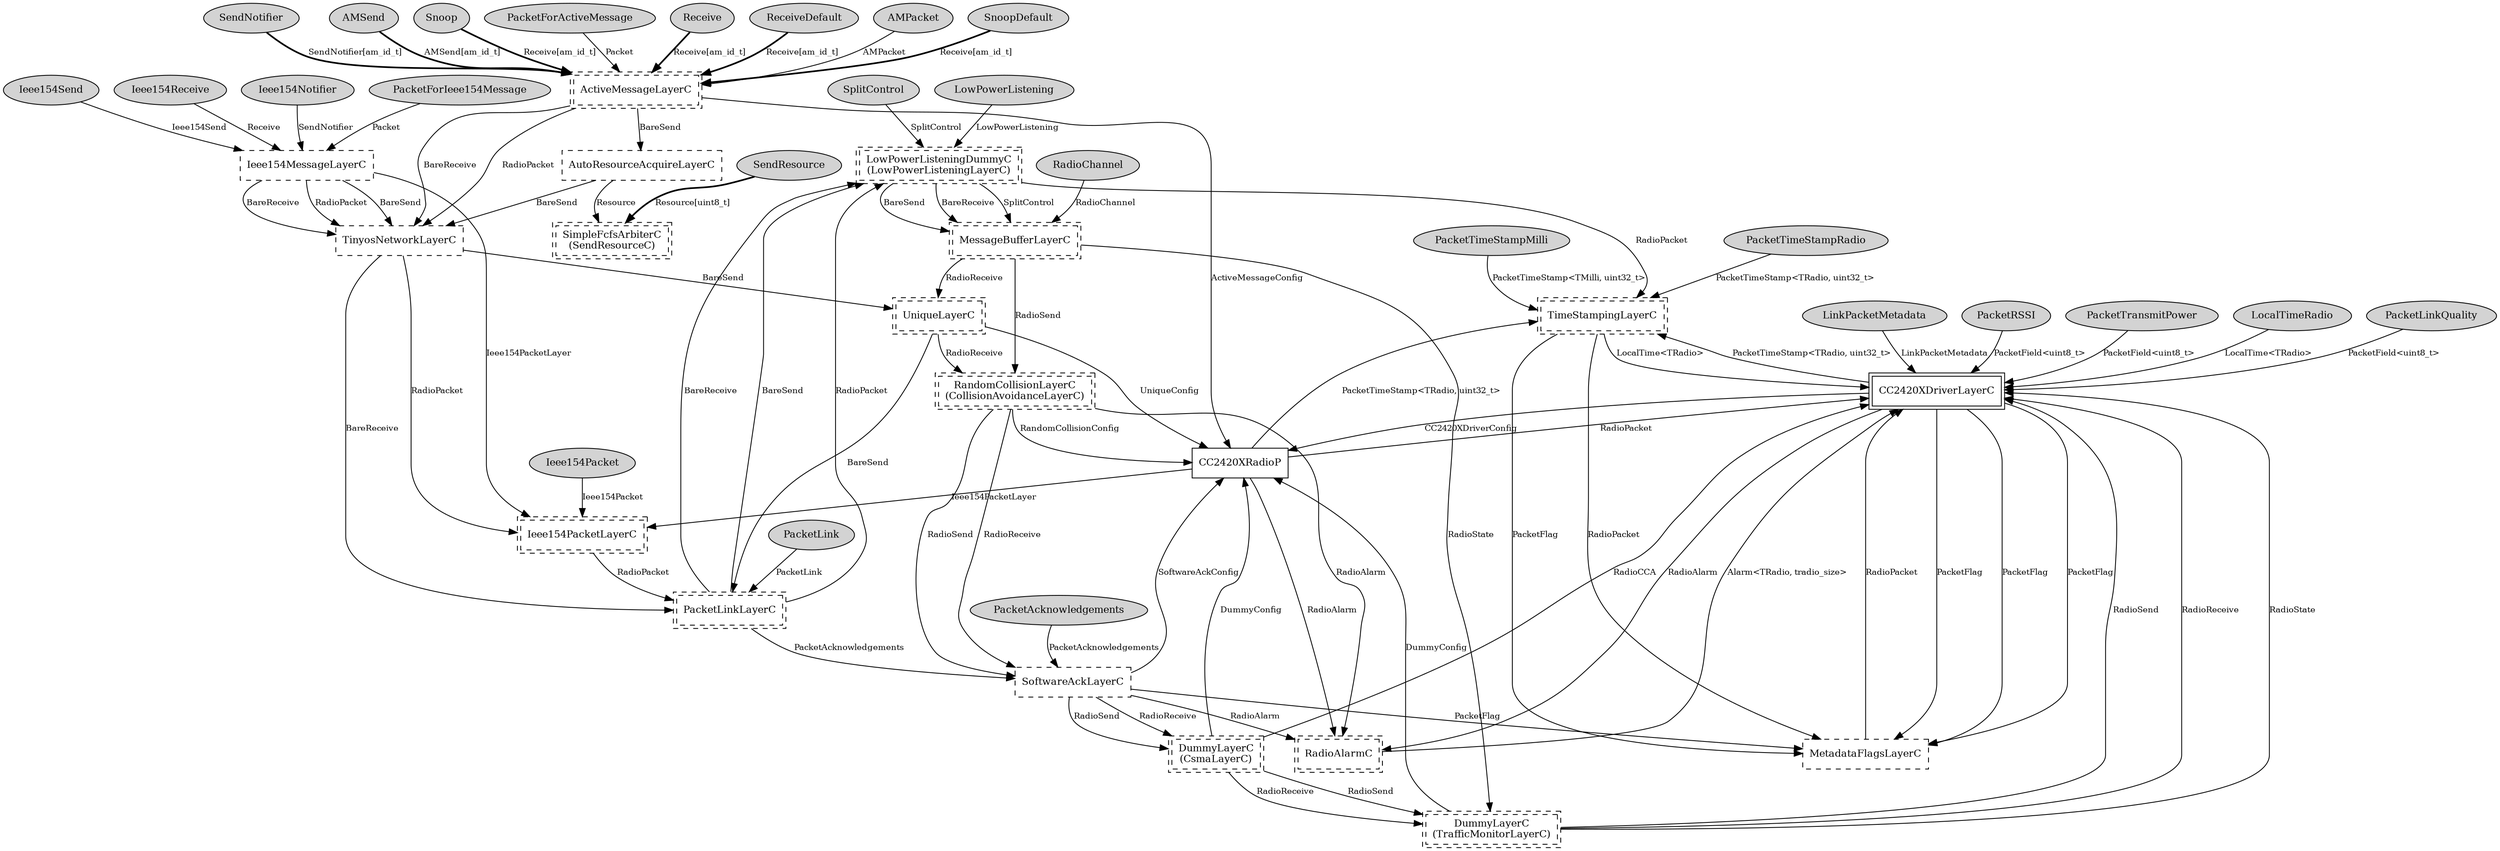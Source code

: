 digraph "tos.chips.cc2420x.CC2420XRadioC" {
  n0x409d1de0 [shape=ellipse, style=filled, label="SplitControl", fontsize=12];
  "CC2420XRadioC.LowPowerListeningLayerC" [fontsize=12, shape=box,peripheries=2, style=dashed, label="LowPowerListeningDummyC\n(LowPowerListeningLayerC)", URL="../chtml/tos.lib.rfxlink.layers.LowPowerListeningDummyC.html"];
  n0x409f4f08 [shape=ellipse, style=filled, label="PacketRSSI", fontsize=12];
  "CC2420XDriverLayerC" [fontsize=12, shape=box,peripheries=2, URL="../chtml/tos.chips.cc2420x.CC2420XDriverLayerC.html"];
  n0x409c80c8 [shape=ellipse, style=filled, label="Ieee154Notifier", fontsize=12];
  "CC2420XRadioC.Ieee154MessageLayerC" [fontsize=12, shape=box, style=dashed, label="Ieee154MessageLayerC", URL="../chtml/tos.lib.rfxlink.layers.Ieee154MessageLayerC.html"];
  n0x409dc820 [shape=ellipse, style=filled, label="SendResource", fontsize=12];
  "CC2420XRadioC.SendResourceC" [fontsize=12, shape=box,peripheries=2, style=dashed, label="SimpleFcfsArbiterC\n(SendResourceC)", URL="../chtml/tos.system.SimpleFcfsArbiterC.html"];
  n0x409cde10 [shape=ellipse, style=filled, label="SendNotifier", fontsize=12];
  "CC2420XRadioC.ActiveMessageLayerC" [fontsize=12, shape=box,peripheries=2, style=dashed, label="ActiveMessageLayerC", URL="../chtml/tos.lib.rfxlink.layers.ActiveMessageLayerC.html"];
  n0x409ce710 [shape=ellipse, style=filled, label="AMSend", fontsize=12];
  "CC2420XRadioC.ActiveMessageLayerC" [fontsize=12, shape=box,peripheries=2, style=dashed, label="ActiveMessageLayerC", URL="../chtml/tos.lib.rfxlink.layers.ActiveMessageLayerC.html"];
  n0x409cd798 [shape=ellipse, style=filled, label="Snoop", fontsize=12];
  "CC2420XRadioC.ActiveMessageLayerC" [fontsize=12, shape=box,peripheries=2, style=dashed, label="ActiveMessageLayerC", URL="../chtml/tos.lib.rfxlink.layers.ActiveMessageLayerC.html"];
  n0x409d69c0 [shape=ellipse, style=filled, label="Ieee154Packet", fontsize=12];
  "CC2420XRadioC.Ieee154PacketLayerC" [fontsize=12, shape=box,peripheries=2, style=dashed, label="Ieee154PacketLayerC", URL="../chtml/tos.lib.rfxlink.layers.Ieee154PacketLayerC.html"];
  n0x409de538 [shape=ellipse, style=filled, label="PacketForIeee154Message", fontsize=12];
  "CC2420XRadioC.Ieee154MessageLayerC" [fontsize=12, shape=box, style=dashed, label="Ieee154MessageLayerC", URL="../chtml/tos.lib.rfxlink.layers.Ieee154MessageLayerC.html"];
  n0x409d4ae8 [shape=ellipse, style=filled, label="PacketTransmitPower", fontsize=12];
  "CC2420XDriverLayerC" [fontsize=12, shape=box,peripheries=2, URL="../chtml/tos.chips.cc2420x.CC2420XDriverLayerC.html"];
  n0x409da2e0 [shape=ellipse, style=filled, label="LowPowerListening", fontsize=12];
  "CC2420XRadioC.LowPowerListeningLayerC" [fontsize=12, shape=box,peripheries=2, style=dashed, label="LowPowerListeningDummyC\n(LowPowerListeningLayerC)", URL="../chtml/tos.lib.rfxlink.layers.LowPowerListeningDummyC.html"];
  n0x409cad28 [shape=ellipse, style=filled, label="PacketForActiveMessage", fontsize=12];
  "CC2420XRadioC.ActiveMessageLayerC" [fontsize=12, shape=box,peripheries=2, style=dashed, label="ActiveMessageLayerC", URL="../chtml/tos.lib.rfxlink.layers.ActiveMessageLayerC.html"];
  n0x409cd100 [shape=ellipse, style=filled, label="Receive", fontsize=12];
  "CC2420XRadioC.ActiveMessageLayerC" [fontsize=12, shape=box,peripheries=2, style=dashed, label="ActiveMessageLayerC", URL="../chtml/tos.lib.rfxlink.layers.ActiveMessageLayerC.html"];
  n0x409f0260 [shape=ellipse, style=filled, label="PacketTimeStampRadio", fontsize=12];
  "CC2420XRadioC.TimeStampingLayerC" [fontsize=12, shape=box,peripheries=2, style=dashed, label="TimeStampingLayerC", URL="../chtml/tos.lib.rfxlink.layers.TimeStampingLayerC.html"];
  n0x409f1678 [shape=ellipse, style=filled, label="LocalTimeRadio", fontsize=12];
  "CC2420XDriverLayerC" [fontsize=12, shape=box,peripheries=2, URL="../chtml/tos.chips.cc2420x.CC2420XDriverLayerC.html"];
  n0x409d5730 [shape=ellipse, style=filled, label="PacketLinkQuality", fontsize=12];
  "CC2420XDriverLayerC" [fontsize=12, shape=box,peripheries=2, URL="../chtml/tos.chips.cc2420x.CC2420XDriverLayerC.html"];
  n0x409decb0 [shape=ellipse, style=filled, label="PacketAcknowledgements", fontsize=12];
  "CC2420XRadioC.SoftwareAckLayerC" [fontsize=12, shape=box, style=dashed, label="SoftwareAckLayerC", URL="../chtml/tos.lib.rfxlink.layers.SoftwareAckLayerC.html"];
  n0x409df458 [shape=ellipse, style=filled, label="Ieee154Send", fontsize=12];
  "CC2420XRadioC.Ieee154MessageLayerC" [fontsize=12, shape=box, style=dashed, label="Ieee154MessageLayerC", URL="../chtml/tos.lib.rfxlink.layers.Ieee154MessageLayerC.html"];
  n0x409cb538 [shape=ellipse, style=filled, label="ReceiveDefault", fontsize=12];
  "CC2420XRadioC.ActiveMessageLayerC" [fontsize=12, shape=box,peripheries=2, style=dashed, label="ActiveMessageLayerC", URL="../chtml/tos.lib.rfxlink.layers.ActiveMessageLayerC.html"];
  n0x409da900 [shape=ellipse, style=filled, label="PacketLink", fontsize=12];
  "CC2420XRadioC.PacketLinkLayerC" [fontsize=12, shape=box,peripheries=2, style=dashed, label="PacketLinkLayerC", URL="../chtml/tos.lib.rfxlink.layers.PacketLinkLayerC.html"];
  n0x409d5040 [shape=ellipse, style=filled, label="RadioChannel", fontsize=12];
  "CC2420XRadioC.MessageBufferLayerC" [fontsize=12, shape=box,peripheries=2, style=dashed, label="MessageBufferLayerC", URL="../chtml/tos.lib.rfxlink.layers.MessageBufferLayerC.html"];
  n0x409ca010 [shape=ellipse, style=filled, label="AMPacket", fontsize=12];
  "CC2420XRadioC.ActiveMessageLayerC" [fontsize=12, shape=box,peripheries=2, style=dashed, label="ActiveMessageLayerC", URL="../chtml/tos.lib.rfxlink.layers.ActiveMessageLayerC.html"];
  n0x409efd18 [shape=ellipse, style=filled, label="PacketTimeStampMilli", fontsize=12];
  "CC2420XRadioC.TimeStampingLayerC" [fontsize=12, shape=box,peripheries=2, style=dashed, label="TimeStampingLayerC", URL="../chtml/tos.lib.rfxlink.layers.TimeStampingLayerC.html"];
  n0x409dfbe8 [shape=ellipse, style=filled, label="Ieee154Receive", fontsize=12];
  "CC2420XRadioC.Ieee154MessageLayerC" [fontsize=12, shape=box, style=dashed, label="Ieee154MessageLayerC", URL="../chtml/tos.lib.rfxlink.layers.Ieee154MessageLayerC.html"];
  n0x409f1180 [shape=ellipse, style=filled, label="LinkPacketMetadata", fontsize=12];
  "CC2420XDriverLayerC" [fontsize=12, shape=box,peripheries=2, URL="../chtml/tos.chips.cc2420x.CC2420XDriverLayerC.html"];
  n0x409cbc18 [shape=ellipse, style=filled, label="SnoopDefault", fontsize=12];
  "CC2420XRadioC.ActiveMessageLayerC" [fontsize=12, shape=box,peripheries=2, style=dashed, label="ActiveMessageLayerC", URL="../chtml/tos.lib.rfxlink.layers.ActiveMessageLayerC.html"];
  "CC2420XRadioP" [fontsize=12, shape=box, URL="../chtml/tos.chips.cc2420x.CC2420XRadioP.html"];
  "CC2420XRadioC.Ieee154PacketLayerC" [fontsize=12, shape=box,peripheries=2, style=dashed, label="Ieee154PacketLayerC", URL="../chtml/tos.lib.rfxlink.layers.Ieee154PacketLayerC.html"];
  "CC2420XRadioP" [fontsize=12, shape=box, URL="../chtml/tos.chips.cc2420x.CC2420XRadioP.html"];
  "CC2420XRadioC.RadioAlarmC" [fontsize=12, shape=box,peripheries=2, style=dashed, label="RadioAlarmC", URL="../chtml/tos.lib.rfxlink.util.RadioAlarmC.html"];
  "CC2420XRadioP" [fontsize=12, shape=box, URL="../chtml/tos.chips.cc2420x.CC2420XRadioP.html"];
  "CC2420XRadioP" [fontsize=12, shape=box, URL="../chtml/tos.chips.cc2420x.CC2420XRadioP.html"];
  "CC2420XDriverLayerC" [fontsize=12, shape=box,peripheries=2, URL="../chtml/tos.chips.cc2420x.CC2420XDriverLayerC.html"];
  "CC2420XRadioC.RadioAlarmC" [fontsize=12, shape=box,peripheries=2, style=dashed, label="RadioAlarmC", URL="../chtml/tos.lib.rfxlink.util.RadioAlarmC.html"];
  "CC2420XDriverLayerC" [fontsize=12, shape=box,peripheries=2, URL="../chtml/tos.chips.cc2420x.CC2420XDriverLayerC.html"];
  "CC2420XRadioC.ActiveMessageLayerC" [fontsize=12, shape=box,peripheries=2, style=dashed, label="ActiveMessageLayerC", URL="../chtml/tos.lib.rfxlink.layers.ActiveMessageLayerC.html"];
  "CC2420XRadioP" [fontsize=12, shape=box, URL="../chtml/tos.chips.cc2420x.CC2420XRadioP.html"];
  "CC2420XRadioC.ActiveMessageLayerC" [fontsize=12, shape=box,peripheries=2, style=dashed, label="ActiveMessageLayerC", URL="../chtml/tos.lib.rfxlink.layers.ActiveMessageLayerC.html"];
  "CC2420XRadioC.AutoResourceAcquireLayerC" [fontsize=12, shape=box, style=dashed, label="AutoResourceAcquireLayerC", URL="../chtml/tos.lib.rfxlink.layers.AutoResourceAcquireLayerC.html"];
  "CC2420XRadioC.ActiveMessageLayerC" [fontsize=12, shape=box,peripheries=2, style=dashed, label="ActiveMessageLayerC", URL="../chtml/tos.lib.rfxlink.layers.ActiveMessageLayerC.html"];
  "CC2420XRadioC.TinyosNetworkLayerC" [fontsize=12, shape=box, style=dashed, label="TinyosNetworkLayerC", URL="../chtml/tos.lib.rfxlink.layers.TinyosNetworkLayerC.html"];
  "CC2420XRadioC.ActiveMessageLayerC" [fontsize=12, shape=box,peripheries=2, style=dashed, label="ActiveMessageLayerC", URL="../chtml/tos.lib.rfxlink.layers.ActiveMessageLayerC.html"];
  "CC2420XRadioC.TinyosNetworkLayerC" [fontsize=12, shape=box, style=dashed, label="TinyosNetworkLayerC", URL="../chtml/tos.lib.rfxlink.layers.TinyosNetworkLayerC.html"];
  "CC2420XRadioC.AutoResourceAcquireLayerC" [fontsize=12, shape=box, style=dashed, label="AutoResourceAcquireLayerC", URL="../chtml/tos.lib.rfxlink.layers.AutoResourceAcquireLayerC.html"];
  "CC2420XRadioC.AutoResourceAcquireLayerC" [fontsize=12, shape=box, style=dashed, label="AutoResourceAcquireLayerC", URL="../chtml/tos.lib.rfxlink.layers.AutoResourceAcquireLayerC.html"];
  "CC2420XRadioC.TinyosNetworkLayerC" [fontsize=12, shape=box, style=dashed, label="TinyosNetworkLayerC", URL="../chtml/tos.lib.rfxlink.layers.TinyosNetworkLayerC.html"];
  "CC2420XRadioC.Ieee154MessageLayerC" [fontsize=12, shape=box, style=dashed, label="Ieee154MessageLayerC", URL="../chtml/tos.lib.rfxlink.layers.Ieee154MessageLayerC.html"];
  "CC2420XRadioC.Ieee154MessageLayerC" [fontsize=12, shape=box, style=dashed, label="Ieee154MessageLayerC", URL="../chtml/tos.lib.rfxlink.layers.Ieee154MessageLayerC.html"];
  "CC2420XRadioC.TinyosNetworkLayerC" [fontsize=12, shape=box, style=dashed, label="TinyosNetworkLayerC", URL="../chtml/tos.lib.rfxlink.layers.TinyosNetworkLayerC.html"];
  "CC2420XRadioC.Ieee154MessageLayerC" [fontsize=12, shape=box, style=dashed, label="Ieee154MessageLayerC", URL="../chtml/tos.lib.rfxlink.layers.Ieee154MessageLayerC.html"];
  "CC2420XRadioC.TinyosNetworkLayerC" [fontsize=12, shape=box, style=dashed, label="TinyosNetworkLayerC", URL="../chtml/tos.lib.rfxlink.layers.TinyosNetworkLayerC.html"];
  "CC2420XRadioC.Ieee154MessageLayerC" [fontsize=12, shape=box, style=dashed, label="Ieee154MessageLayerC", URL="../chtml/tos.lib.rfxlink.layers.Ieee154MessageLayerC.html"];
  "CC2420XRadioC.TinyosNetworkLayerC" [fontsize=12, shape=box, style=dashed, label="TinyosNetworkLayerC", URL="../chtml/tos.lib.rfxlink.layers.TinyosNetworkLayerC.html"];
  "CC2420XRadioC.TinyosNetworkLayerC" [fontsize=12, shape=box, style=dashed, label="TinyosNetworkLayerC", URL="../chtml/tos.lib.rfxlink.layers.TinyosNetworkLayerC.html"];
  "CC2420XRadioC.UniqueLayerC" [fontsize=12, shape=box,peripheries=2, style=dashed, label="UniqueLayerC", URL="../chtml/tos.lib.rfxlink.layers.UniqueLayerC.html"];
  "CC2420XRadioC.TinyosNetworkLayerC" [fontsize=12, shape=box, style=dashed, label="TinyosNetworkLayerC", URL="../chtml/tos.lib.rfxlink.layers.TinyosNetworkLayerC.html"];
  "CC2420XRadioC.PacketLinkLayerC" [fontsize=12, shape=box,peripheries=2, style=dashed, label="PacketLinkLayerC", URL="../chtml/tos.lib.rfxlink.layers.PacketLinkLayerC.html"];
  "CC2420XRadioC.TinyosNetworkLayerC" [fontsize=12, shape=box, style=dashed, label="TinyosNetworkLayerC", URL="../chtml/tos.lib.rfxlink.layers.TinyosNetworkLayerC.html"];
  "CC2420XRadioC.Ieee154PacketLayerC" [fontsize=12, shape=box,peripheries=2, style=dashed, label="Ieee154PacketLayerC", URL="../chtml/tos.lib.rfxlink.layers.Ieee154PacketLayerC.html"];
  "CC2420XRadioC.Ieee154PacketLayerC" [fontsize=12, shape=box,peripheries=2, style=dashed, label="Ieee154PacketLayerC", URL="../chtml/tos.lib.rfxlink.layers.Ieee154PacketLayerC.html"];
  "CC2420XRadioC.PacketLinkLayerC" [fontsize=12, shape=box,peripheries=2, style=dashed, label="PacketLinkLayerC", URL="../chtml/tos.lib.rfxlink.layers.PacketLinkLayerC.html"];
  "CC2420XRadioC.UniqueLayerC" [fontsize=12, shape=box,peripheries=2, style=dashed, label="UniqueLayerC", URL="../chtml/tos.lib.rfxlink.layers.UniqueLayerC.html"];
  "CC2420XRadioP" [fontsize=12, shape=box, URL="../chtml/tos.chips.cc2420x.CC2420XRadioP.html"];
  "CC2420XRadioC.UniqueLayerC" [fontsize=12, shape=box,peripheries=2, style=dashed, label="UniqueLayerC", URL="../chtml/tos.lib.rfxlink.layers.UniqueLayerC.html"];
  "CC2420XRadioC.PacketLinkLayerC" [fontsize=12, shape=box,peripheries=2, style=dashed, label="PacketLinkLayerC", URL="../chtml/tos.lib.rfxlink.layers.PacketLinkLayerC.html"];
  "CC2420XRadioC.PacketLinkLayerC" [fontsize=12, shape=box,peripheries=2, style=dashed, label="PacketLinkLayerC", URL="../chtml/tos.lib.rfxlink.layers.PacketLinkLayerC.html"];
  "CC2420XRadioC.PacketLinkLayerC" [fontsize=12, shape=box,peripheries=2, style=dashed, label="PacketLinkLayerC", URL="../chtml/tos.lib.rfxlink.layers.PacketLinkLayerC.html"];
  "CC2420XRadioC.LowPowerListeningLayerC" [fontsize=12, shape=box,peripheries=2, style=dashed, label="LowPowerListeningDummyC\n(LowPowerListeningLayerC)", URL="../chtml/tos.lib.rfxlink.layers.LowPowerListeningDummyC.html"];
  "CC2420XRadioC.PacketLinkLayerC" [fontsize=12, shape=box,peripheries=2, style=dashed, label="PacketLinkLayerC", URL="../chtml/tos.lib.rfxlink.layers.PacketLinkLayerC.html"];
  "CC2420XRadioC.LowPowerListeningLayerC" [fontsize=12, shape=box,peripheries=2, style=dashed, label="LowPowerListeningDummyC\n(LowPowerListeningLayerC)", URL="../chtml/tos.lib.rfxlink.layers.LowPowerListeningDummyC.html"];
  "CC2420XRadioC.PacketLinkLayerC" [fontsize=12, shape=box,peripheries=2, style=dashed, label="PacketLinkLayerC", URL="../chtml/tos.lib.rfxlink.layers.PacketLinkLayerC.html"];
  "CC2420XRadioC.LowPowerListeningLayerC" [fontsize=12, shape=box,peripheries=2, style=dashed, label="LowPowerListeningDummyC\n(LowPowerListeningLayerC)", URL="../chtml/tos.lib.rfxlink.layers.LowPowerListeningDummyC.html"];
  "CC2420XRadioC.LowPowerListeningLayerC" [fontsize=12, shape=box,peripheries=2, style=dashed, label="LowPowerListeningDummyC\n(LowPowerListeningLayerC)", URL="../chtml/tos.lib.rfxlink.layers.LowPowerListeningDummyC.html"];
  "CC2420XRadioC.MessageBufferLayerC" [fontsize=12, shape=box,peripheries=2, style=dashed, label="MessageBufferLayerC", URL="../chtml/tos.lib.rfxlink.layers.MessageBufferLayerC.html"];
  "CC2420XRadioC.LowPowerListeningLayerC" [fontsize=12, shape=box,peripheries=2, style=dashed, label="LowPowerListeningDummyC\n(LowPowerListeningLayerC)", URL="../chtml/tos.lib.rfxlink.layers.LowPowerListeningDummyC.html"];
  "CC2420XRadioC.MessageBufferLayerC" [fontsize=12, shape=box,peripheries=2, style=dashed, label="MessageBufferLayerC", URL="../chtml/tos.lib.rfxlink.layers.MessageBufferLayerC.html"];
  "CC2420XRadioC.LowPowerListeningLayerC" [fontsize=12, shape=box,peripheries=2, style=dashed, label="LowPowerListeningDummyC\n(LowPowerListeningLayerC)", URL="../chtml/tos.lib.rfxlink.layers.LowPowerListeningDummyC.html"];
  "CC2420XRadioC.MessageBufferLayerC" [fontsize=12, shape=box,peripheries=2, style=dashed, label="MessageBufferLayerC", URL="../chtml/tos.lib.rfxlink.layers.MessageBufferLayerC.html"];
  "CC2420XRadioC.LowPowerListeningLayerC" [fontsize=12, shape=box,peripheries=2, style=dashed, label="LowPowerListeningDummyC\n(LowPowerListeningLayerC)", URL="../chtml/tos.lib.rfxlink.layers.LowPowerListeningDummyC.html"];
  "CC2420XRadioC.TimeStampingLayerC" [fontsize=12, shape=box,peripheries=2, style=dashed, label="TimeStampingLayerC", URL="../chtml/tos.lib.rfxlink.layers.TimeStampingLayerC.html"];
  "CC2420XRadioC.MessageBufferLayerC" [fontsize=12, shape=box,peripheries=2, style=dashed, label="MessageBufferLayerC", URL="../chtml/tos.lib.rfxlink.layers.MessageBufferLayerC.html"];
  "CC2420XRadioC.CollisionAvoidanceLayerC" [fontsize=12, shape=box,peripheries=2, style=dashed, label="RandomCollisionLayerC\n(CollisionAvoidanceLayerC)", URL="../chtml/tos.lib.rfxlink.layers.RandomCollisionLayerC.html"];
  "CC2420XRadioC.MessageBufferLayerC" [fontsize=12, shape=box,peripheries=2, style=dashed, label="MessageBufferLayerC", URL="../chtml/tos.lib.rfxlink.layers.MessageBufferLayerC.html"];
  "CC2420XRadioC.UniqueLayerC" [fontsize=12, shape=box,peripheries=2, style=dashed, label="UniqueLayerC", URL="../chtml/tos.lib.rfxlink.layers.UniqueLayerC.html"];
  "CC2420XRadioC.MessageBufferLayerC" [fontsize=12, shape=box,peripheries=2, style=dashed, label="MessageBufferLayerC", URL="../chtml/tos.lib.rfxlink.layers.MessageBufferLayerC.html"];
  "CC2420XRadioC.TrafficMonitorLayerC" [fontsize=12, shape=box,peripheries=2, style=dashed, label="DummyLayerC\n(TrafficMonitorLayerC)", URL="../chtml/tos.lib.rfxlink.layers.DummyLayerC.html"];
  "CC2420XRadioC.UniqueLayerC" [fontsize=12, shape=box,peripheries=2, style=dashed, label="UniqueLayerC", URL="../chtml/tos.lib.rfxlink.layers.UniqueLayerC.html"];
  "CC2420XRadioC.CollisionAvoidanceLayerC" [fontsize=12, shape=box,peripheries=2, style=dashed, label="RandomCollisionLayerC\n(CollisionAvoidanceLayerC)", URL="../chtml/tos.lib.rfxlink.layers.RandomCollisionLayerC.html"];
  "CC2420XRadioC.CollisionAvoidanceLayerC" [fontsize=12, shape=box,peripheries=2, style=dashed, label="RandomCollisionLayerC\n(CollisionAvoidanceLayerC)", URL="../chtml/tos.lib.rfxlink.layers.RandomCollisionLayerC.html"];
  "CC2420XRadioP" [fontsize=12, shape=box, URL="../chtml/tos.chips.cc2420x.CC2420XRadioP.html"];
  "CC2420XRadioC.CollisionAvoidanceLayerC" [fontsize=12, shape=box,peripheries=2, style=dashed, label="RandomCollisionLayerC\n(CollisionAvoidanceLayerC)", URL="../chtml/tos.lib.rfxlink.layers.RandomCollisionLayerC.html"];
  "CC2420XRadioC.SoftwareAckLayerC" [fontsize=12, shape=box, style=dashed, label="SoftwareAckLayerC", URL="../chtml/tos.lib.rfxlink.layers.SoftwareAckLayerC.html"];
  "CC2420XRadioC.CollisionAvoidanceLayerC" [fontsize=12, shape=box,peripheries=2, style=dashed, label="RandomCollisionLayerC\n(CollisionAvoidanceLayerC)", URL="../chtml/tos.lib.rfxlink.layers.RandomCollisionLayerC.html"];
  "CC2420XRadioC.SoftwareAckLayerC" [fontsize=12, shape=box, style=dashed, label="SoftwareAckLayerC", URL="../chtml/tos.lib.rfxlink.layers.SoftwareAckLayerC.html"];
  "CC2420XRadioC.CollisionAvoidanceLayerC" [fontsize=12, shape=box,peripheries=2, style=dashed, label="RandomCollisionLayerC\n(CollisionAvoidanceLayerC)", URL="../chtml/tos.lib.rfxlink.layers.RandomCollisionLayerC.html"];
  "CC2420XRadioC.SoftwareAckLayerC" [fontsize=12, shape=box, style=dashed, label="SoftwareAckLayerC", URL="../chtml/tos.lib.rfxlink.layers.SoftwareAckLayerC.html"];
  "CC2420XRadioC.MetadataFlagsLayerC" [fontsize=12, shape=box, style=dashed, label="MetadataFlagsLayerC", URL="../chtml/tos.lib.rfxlink.layers.MetadataFlagsLayerC.html"];
  "CC2420XRadioC.SoftwareAckLayerC" [fontsize=12, shape=box, style=dashed, label="SoftwareAckLayerC", URL="../chtml/tos.lib.rfxlink.layers.SoftwareAckLayerC.html"];
  "CC2420XRadioC.SoftwareAckLayerC" [fontsize=12, shape=box, style=dashed, label="SoftwareAckLayerC", URL="../chtml/tos.lib.rfxlink.layers.SoftwareAckLayerC.html"];
  "CC2420XRadioP" [fontsize=12, shape=box, URL="../chtml/tos.chips.cc2420x.CC2420XRadioP.html"];
  "CC2420XRadioC.SoftwareAckLayerC" [fontsize=12, shape=box, style=dashed, label="SoftwareAckLayerC", URL="../chtml/tos.lib.rfxlink.layers.SoftwareAckLayerC.html"];
  "CC2420XRadioC.CsmaLayerC" [fontsize=12, shape=box,peripheries=2, style=dashed, label="DummyLayerC\n(CsmaLayerC)", URL="../chtml/tos.lib.rfxlink.layers.DummyLayerC.html"];
  "CC2420XRadioC.SoftwareAckLayerC" [fontsize=12, shape=box, style=dashed, label="SoftwareAckLayerC", URL="../chtml/tos.lib.rfxlink.layers.SoftwareAckLayerC.html"];
  "CC2420XRadioC.CsmaLayerC" [fontsize=12, shape=box,peripheries=2, style=dashed, label="DummyLayerC\n(CsmaLayerC)", URL="../chtml/tos.lib.rfxlink.layers.DummyLayerC.html"];
  "CC2420XRadioC.CsmaLayerC" [fontsize=12, shape=box,peripheries=2, style=dashed, label="DummyLayerC\n(CsmaLayerC)", URL="../chtml/tos.lib.rfxlink.layers.DummyLayerC.html"];
  "CC2420XRadioP" [fontsize=12, shape=box, URL="../chtml/tos.chips.cc2420x.CC2420XRadioP.html"];
  "CC2420XRadioC.CsmaLayerC" [fontsize=12, shape=box,peripheries=2, style=dashed, label="DummyLayerC\n(CsmaLayerC)", URL="../chtml/tos.lib.rfxlink.layers.DummyLayerC.html"];
  "CC2420XRadioC.TrafficMonitorLayerC" [fontsize=12, shape=box,peripheries=2, style=dashed, label="DummyLayerC\n(TrafficMonitorLayerC)", URL="../chtml/tos.lib.rfxlink.layers.DummyLayerC.html"];
  "CC2420XRadioC.CsmaLayerC" [fontsize=12, shape=box,peripheries=2, style=dashed, label="DummyLayerC\n(CsmaLayerC)", URL="../chtml/tos.lib.rfxlink.layers.DummyLayerC.html"];
  "CC2420XRadioC.TrafficMonitorLayerC" [fontsize=12, shape=box,peripheries=2, style=dashed, label="DummyLayerC\n(TrafficMonitorLayerC)", URL="../chtml/tos.lib.rfxlink.layers.DummyLayerC.html"];
  "CC2420XRadioC.CsmaLayerC" [fontsize=12, shape=box,peripheries=2, style=dashed, label="DummyLayerC\n(CsmaLayerC)", URL="../chtml/tos.lib.rfxlink.layers.DummyLayerC.html"];
  "CC2420XDriverLayerC" [fontsize=12, shape=box,peripheries=2, URL="../chtml/tos.chips.cc2420x.CC2420XDriverLayerC.html"];
  "CC2420XRadioC.TimeStampingLayerC" [fontsize=12, shape=box,peripheries=2, style=dashed, label="TimeStampingLayerC", URL="../chtml/tos.lib.rfxlink.layers.TimeStampingLayerC.html"];
  "CC2420XRadioC.TimeStampingLayerC" [fontsize=12, shape=box,peripheries=2, style=dashed, label="TimeStampingLayerC", URL="../chtml/tos.lib.rfxlink.layers.TimeStampingLayerC.html"];
  "CC2420XRadioC.MetadataFlagsLayerC" [fontsize=12, shape=box, style=dashed, label="MetadataFlagsLayerC", URL="../chtml/tos.lib.rfxlink.layers.MetadataFlagsLayerC.html"];
  "CC2420XRadioC.TimeStampingLayerC" [fontsize=12, shape=box,peripheries=2, style=dashed, label="TimeStampingLayerC", URL="../chtml/tos.lib.rfxlink.layers.TimeStampingLayerC.html"];
  "CC2420XRadioC.MetadataFlagsLayerC" [fontsize=12, shape=box, style=dashed, label="MetadataFlagsLayerC", URL="../chtml/tos.lib.rfxlink.layers.MetadataFlagsLayerC.html"];
  "CC2420XRadioC.TrafficMonitorLayerC" [fontsize=12, shape=box,peripheries=2, style=dashed, label="DummyLayerC\n(TrafficMonitorLayerC)", URL="../chtml/tos.lib.rfxlink.layers.DummyLayerC.html"];
  "CC2420XRadioC.TrafficMonitorLayerC" [fontsize=12, shape=box,peripheries=2, style=dashed, label="DummyLayerC\n(TrafficMonitorLayerC)", URL="../chtml/tos.lib.rfxlink.layers.DummyLayerC.html"];
  "CC2420XDriverLayerC" [fontsize=12, shape=box,peripheries=2, URL="../chtml/tos.chips.cc2420x.CC2420XDriverLayerC.html"];
  "CC2420XRadioC.TrafficMonitorLayerC" [fontsize=12, shape=box,peripheries=2, style=dashed, label="DummyLayerC\n(TrafficMonitorLayerC)", URL="../chtml/tos.lib.rfxlink.layers.DummyLayerC.html"];
  "CC2420XDriverLayerC" [fontsize=12, shape=box,peripheries=2, URL="../chtml/tos.chips.cc2420x.CC2420XDriverLayerC.html"];
  "CC2420XRadioC.TrafficMonitorLayerC" [fontsize=12, shape=box,peripheries=2, style=dashed, label="DummyLayerC\n(TrafficMonitorLayerC)", URL="../chtml/tos.lib.rfxlink.layers.DummyLayerC.html"];
  "CC2420XDriverLayerC" [fontsize=12, shape=box,peripheries=2, URL="../chtml/tos.chips.cc2420x.CC2420XDriverLayerC.html"];
  "CC2420XDriverLayerC" [fontsize=12, shape=box,peripheries=2, URL="../chtml/tos.chips.cc2420x.CC2420XDriverLayerC.html"];
  "CC2420XRadioP" [fontsize=12, shape=box, URL="../chtml/tos.chips.cc2420x.CC2420XRadioP.html"];
  "CC2420XDriverLayerC" [fontsize=12, shape=box,peripheries=2, URL="../chtml/tos.chips.cc2420x.CC2420XDriverLayerC.html"];
  "CC2420XDriverLayerC" [fontsize=12, shape=box,peripheries=2, URL="../chtml/tos.chips.cc2420x.CC2420XDriverLayerC.html"];
  "CC2420XDriverLayerC" [fontsize=12, shape=box,peripheries=2, URL="../chtml/tos.chips.cc2420x.CC2420XDriverLayerC.html"];
  "CC2420XDriverLayerC" [fontsize=12, shape=box,peripheries=2, URL="../chtml/tos.chips.cc2420x.CC2420XDriverLayerC.html"];
  "CC2420XDriverLayerC" [fontsize=12, shape=box,peripheries=2, URL="../chtml/tos.chips.cc2420x.CC2420XDriverLayerC.html"];
  "n0x409d1de0" -> "CC2420XRadioC.LowPowerListeningLayerC" [label="SplitControl", URL="../ihtml/tos.interfaces.SplitControl.html", fontsize=10];
  "n0x409f4f08" -> "CC2420XDriverLayerC" [label="PacketField<uint8_t>", URL="../ihtml/tos.lib.rfxlink.util.PacketField.html", fontsize=10];
  "n0x409c80c8" -> "CC2420XRadioC.Ieee154MessageLayerC" [label="SendNotifier", URL="../ihtml/tos.interfaces.SendNotifier.html", fontsize=10];
  "n0x409dc820" -> "CC2420XRadioC.SendResourceC" [label="Resource[uint8_t]", style=bold, URL="../ihtml/tos.interfaces.Resource.html", fontsize=10];
  "n0x409cde10" -> "CC2420XRadioC.ActiveMessageLayerC" [label="SendNotifier[am_id_t]", style=bold, URL="../ihtml/tos.interfaces.SendNotifier.html", fontsize=10];
  "n0x409ce710" -> "CC2420XRadioC.ActiveMessageLayerC" [label="AMSend[am_id_t]", style=bold, URL="../ihtml/tos.interfaces.AMSend.html", fontsize=10];
  "n0x409cd798" -> "CC2420XRadioC.ActiveMessageLayerC" [label="Receive[am_id_t]", style=bold, URL="../ihtml/tos.interfaces.Receive.html", fontsize=10];
  "n0x409d69c0" -> "CC2420XRadioC.Ieee154PacketLayerC" [label="Ieee154Packet", URL="../ihtml/tos.interfaces.Ieee154Packet.html", fontsize=10];
  "n0x409de538" -> "CC2420XRadioC.Ieee154MessageLayerC" [label="Packet", URL="../ihtml/tos.interfaces.Packet.html", fontsize=10];
  "n0x409d4ae8" -> "CC2420XDriverLayerC" [label="PacketField<uint8_t>", URL="../ihtml/tos.lib.rfxlink.util.PacketField.html", fontsize=10];
  "n0x409da2e0" -> "CC2420XRadioC.LowPowerListeningLayerC" [label="LowPowerListening", URL="../ihtml/tos.interfaces.LowPowerListening.html", fontsize=10];
  "n0x409cad28" -> "CC2420XRadioC.ActiveMessageLayerC" [label="Packet", URL="../ihtml/tos.interfaces.Packet.html", fontsize=10];
  "n0x409cd100" -> "CC2420XRadioC.ActiveMessageLayerC" [label="Receive[am_id_t]", style=bold, URL="../ihtml/tos.interfaces.Receive.html", fontsize=10];
  "n0x409f0260" -> "CC2420XRadioC.TimeStampingLayerC" [label="PacketTimeStamp<TRadio, uint32_t>", URL="../ihtml/tos.interfaces.PacketTimeStamp.html", fontsize=10];
  "n0x409f1678" -> "CC2420XDriverLayerC" [label="LocalTime<TRadio>", URL="../ihtml/tos.lib.timer.LocalTime.html", fontsize=10];
  "n0x409d5730" -> "CC2420XDriverLayerC" [label="PacketField<uint8_t>", URL="../ihtml/tos.lib.rfxlink.util.PacketField.html", fontsize=10];
  "n0x409decb0" -> "CC2420XRadioC.SoftwareAckLayerC" [label="PacketAcknowledgements", URL="../ihtml/tos.interfaces.PacketAcknowledgements.html", fontsize=10];
  "n0x409df458" -> "CC2420XRadioC.Ieee154MessageLayerC" [label="Ieee154Send", URL="../ihtml/tos.interfaces.Ieee154Send.html", fontsize=10];
  "n0x409cb538" -> "CC2420XRadioC.ActiveMessageLayerC" [label="Receive[am_id_t]", style=bold, URL="../ihtml/tos.interfaces.Receive.html", fontsize=10];
  "n0x409da900" -> "CC2420XRadioC.PacketLinkLayerC" [label="PacketLink", URL="../ihtml/tos.interfaces.PacketLink.html", fontsize=10];
  "n0x409d5040" -> "CC2420XRadioC.MessageBufferLayerC" [label="RadioChannel", URL="../ihtml/tos.lib.rfxlink.util.RadioChannel.html", fontsize=10];
  "n0x409ca010" -> "CC2420XRadioC.ActiveMessageLayerC" [label="AMPacket", URL="../ihtml/tos.interfaces.AMPacket.html", fontsize=10];
  "n0x409efd18" -> "CC2420XRadioC.TimeStampingLayerC" [label="PacketTimeStamp<TMilli, uint32_t>", URL="../ihtml/tos.interfaces.PacketTimeStamp.html", fontsize=10];
  "n0x409dfbe8" -> "CC2420XRadioC.Ieee154MessageLayerC" [label="Receive", URL="../ihtml/tos.interfaces.Receive.html", fontsize=10];
  "n0x409f1180" -> "CC2420XDriverLayerC" [label="LinkPacketMetadata", URL="../ihtml/tos.interfaces.LinkPacketMetadata.html", fontsize=10];
  "n0x409cbc18" -> "CC2420XRadioC.ActiveMessageLayerC" [label="Receive[am_id_t]", style=bold, URL="../ihtml/tos.interfaces.Receive.html", fontsize=10];
  "CC2420XRadioP" -> "CC2420XRadioC.Ieee154PacketLayerC" [label="Ieee154PacketLayer", URL="../ihtml/tos.lib.rfxlink.layers.Ieee154PacketLayer.html", fontsize=10];
  "CC2420XRadioP" -> "CC2420XRadioC.RadioAlarmC" [label="RadioAlarm", URL="../ihtml/tos.lib.rfxlink.util.RadioAlarm.html", fontsize=10];
  "CC2420XRadioP" -> "CC2420XRadioC.TimeStampingLayerC" [label="PacketTimeStamp<TRadio, uint32_t>", URL="../ihtml/tos.interfaces.PacketTimeStamp.html", fontsize=10];
  "CC2420XRadioP" -> "CC2420XDriverLayerC" [label="RadioPacket", URL="../ihtml/tos.lib.rfxlink.util.RadioPacket.html", fontsize=10];
  "CC2420XRadioC.RadioAlarmC" -> "CC2420XDriverLayerC" [label="Alarm<TRadio, tradio_size>", URL="../ihtml/tos.lib.timer.Alarm.html", fontsize=10];
  "CC2420XRadioC.ActiveMessageLayerC" -> "CC2420XRadioP" [label="ActiveMessageConfig", URL="../ihtml/tos.lib.rfxlink.layers.ActiveMessageConfig.html", fontsize=10];
  "CC2420XRadioC.ActiveMessageLayerC" -> "CC2420XRadioC.AutoResourceAcquireLayerC" [label="BareSend", URL="../ihtml/tos.lib.rfxlink.util.BareSend.html", fontsize=10];
  "CC2420XRadioC.ActiveMessageLayerC" -> "CC2420XRadioC.TinyosNetworkLayerC" [label="BareReceive", URL="../ihtml/tos.lib.rfxlink.util.BareReceive.html", fontsize=10];
  "CC2420XRadioC.ActiveMessageLayerC" -> "CC2420XRadioC.TinyosNetworkLayerC" [label="RadioPacket", URL="../ihtml/tos.lib.rfxlink.util.RadioPacket.html", fontsize=10];
  "CC2420XRadioC.AutoResourceAcquireLayerC" -> "CC2420XRadioC.SendResourceC" [label="Resource", URL="../ihtml/tos.interfaces.Resource.html", fontsize=10];
  "CC2420XRadioC.AutoResourceAcquireLayerC" -> "CC2420XRadioC.TinyosNetworkLayerC" [label="BareSend", URL="../ihtml/tos.lib.rfxlink.util.BareSend.html", fontsize=10];
  "CC2420XRadioC.Ieee154MessageLayerC" -> "CC2420XRadioC.Ieee154PacketLayerC" [label="Ieee154PacketLayer", URL="../ihtml/tos.lib.rfxlink.layers.Ieee154PacketLayer.html", fontsize=10];
  "CC2420XRadioC.Ieee154MessageLayerC" -> "CC2420XRadioC.TinyosNetworkLayerC" [label="BareSend", URL="../ihtml/tos.lib.rfxlink.util.BareSend.html", fontsize=10];
  "CC2420XRadioC.Ieee154MessageLayerC" -> "CC2420XRadioC.TinyosNetworkLayerC" [label="BareReceive", URL="../ihtml/tos.lib.rfxlink.util.BareReceive.html", fontsize=10];
  "CC2420XRadioC.Ieee154MessageLayerC" -> "CC2420XRadioC.TinyosNetworkLayerC" [label="RadioPacket", URL="../ihtml/tos.lib.rfxlink.util.RadioPacket.html", fontsize=10];
  "CC2420XRadioC.TinyosNetworkLayerC" -> "CC2420XRadioC.UniqueLayerC" [label="BareSend", URL="../ihtml/tos.lib.rfxlink.util.BareSend.html", fontsize=10];
  "CC2420XRadioC.TinyosNetworkLayerC" -> "CC2420XRadioC.PacketLinkLayerC" [label="BareReceive", URL="../ihtml/tos.lib.rfxlink.util.BareReceive.html", fontsize=10];
  "CC2420XRadioC.TinyosNetworkLayerC" -> "CC2420XRadioC.Ieee154PacketLayerC" [label="RadioPacket", URL="../ihtml/tos.lib.rfxlink.util.RadioPacket.html", fontsize=10];
  "CC2420XRadioC.Ieee154PacketLayerC" -> "CC2420XRadioC.PacketLinkLayerC" [label="RadioPacket", URL="../ihtml/tos.lib.rfxlink.util.RadioPacket.html", fontsize=10];
  "CC2420XRadioC.UniqueLayerC" -> "CC2420XRadioP" [label="UniqueConfig", URL="../ihtml/tos.lib.rfxlink.layers.UniqueConfig.html", fontsize=10];
  "CC2420XRadioC.UniqueLayerC" -> "CC2420XRadioC.PacketLinkLayerC" [label="BareSend", URL="../ihtml/tos.lib.rfxlink.util.BareSend.html", fontsize=10];
  "CC2420XRadioC.PacketLinkLayerC" -> "CC2420XRadioC.SoftwareAckLayerC" [label="PacketAcknowledgements", URL="../ihtml/tos.interfaces.PacketAcknowledgements.html", fontsize=10];
  "CC2420XRadioC.PacketLinkLayerC" -> "CC2420XRadioC.LowPowerListeningLayerC" [label="BareSend", URL="../ihtml/tos.lib.rfxlink.util.BareSend.html", fontsize=10];
  "CC2420XRadioC.PacketLinkLayerC" -> "CC2420XRadioC.LowPowerListeningLayerC" [label="BareReceive", URL="../ihtml/tos.lib.rfxlink.util.BareReceive.html", fontsize=10];
  "CC2420XRadioC.PacketLinkLayerC" -> "CC2420XRadioC.LowPowerListeningLayerC" [label="RadioPacket", URL="../ihtml/tos.lib.rfxlink.util.RadioPacket.html", fontsize=10];
  "CC2420XRadioC.LowPowerListeningLayerC" -> "CC2420XRadioC.MessageBufferLayerC" [label="SplitControl", URL="../ihtml/tos.interfaces.SplitControl.html", fontsize=10];
  "CC2420XRadioC.LowPowerListeningLayerC" -> "CC2420XRadioC.MessageBufferLayerC" [label="BareSend", URL="../ihtml/tos.lib.rfxlink.util.BareSend.html", fontsize=10];
  "CC2420XRadioC.LowPowerListeningLayerC" -> "CC2420XRadioC.MessageBufferLayerC" [label="BareReceive", URL="../ihtml/tos.lib.rfxlink.util.BareReceive.html", fontsize=10];
  "CC2420XRadioC.LowPowerListeningLayerC" -> "CC2420XRadioC.TimeStampingLayerC" [label="RadioPacket", URL="../ihtml/tos.lib.rfxlink.util.RadioPacket.html", fontsize=10];
  "CC2420XRadioC.MessageBufferLayerC" -> "CC2420XRadioC.CollisionAvoidanceLayerC" [label="RadioSend", URL="../ihtml/tos.lib.rfxlink.util.RadioSend.html", fontsize=10];
  "CC2420XRadioC.MessageBufferLayerC" -> "CC2420XRadioC.UniqueLayerC" [label="RadioReceive", URL="../ihtml/tos.lib.rfxlink.util.RadioReceive.html", fontsize=10];
  "CC2420XRadioC.MessageBufferLayerC" -> "CC2420XRadioC.TrafficMonitorLayerC" [label="RadioState", URL="../ihtml/tos.lib.rfxlink.util.RadioState.html", fontsize=10];
  "CC2420XRadioC.UniqueLayerC" -> "CC2420XRadioC.CollisionAvoidanceLayerC" [label="RadioReceive", URL="../ihtml/tos.lib.rfxlink.util.RadioReceive.html", fontsize=10];
  "CC2420XRadioC.CollisionAvoidanceLayerC" -> "CC2420XRadioP" [label="RandomCollisionConfig", URL="../ihtml/tos.lib.rfxlink.layers.RandomCollisionConfig.html", fontsize=10];
  "CC2420XRadioC.CollisionAvoidanceLayerC" -> "CC2420XRadioC.SoftwareAckLayerC" [label="RadioSend", URL="../ihtml/tos.lib.rfxlink.util.RadioSend.html", fontsize=10];
  "CC2420XRadioC.CollisionAvoidanceLayerC" -> "CC2420XRadioC.SoftwareAckLayerC" [label="RadioReceive", URL="../ihtml/tos.lib.rfxlink.util.RadioReceive.html", fontsize=10];
  "CC2420XRadioC.CollisionAvoidanceLayerC" -> "CC2420XRadioC.RadioAlarmC" [label="RadioAlarm", URL="../ihtml/tos.lib.rfxlink.util.RadioAlarm.html", fontsize=10];
  "CC2420XRadioC.SoftwareAckLayerC" -> "CC2420XRadioC.MetadataFlagsLayerC" [label="PacketFlag", URL="../ihtml/tos.lib.rfxlink.util.PacketFlag.html", fontsize=10];
  "CC2420XRadioC.SoftwareAckLayerC" -> "CC2420XRadioC.RadioAlarmC" [label="RadioAlarm", URL="../ihtml/tos.lib.rfxlink.util.RadioAlarm.html", fontsize=10];
  "CC2420XRadioC.SoftwareAckLayerC" -> "CC2420XRadioP" [label="SoftwareAckConfig", URL="../ihtml/tos.lib.rfxlink.layers.SoftwareAckConfig.html", fontsize=10];
  "CC2420XRadioC.SoftwareAckLayerC" -> "CC2420XRadioC.CsmaLayerC" [label="RadioSend", URL="../ihtml/tos.lib.rfxlink.util.RadioSend.html", fontsize=10];
  "CC2420XRadioC.SoftwareAckLayerC" -> "CC2420XRadioC.CsmaLayerC" [label="RadioReceive", URL="../ihtml/tos.lib.rfxlink.util.RadioReceive.html", fontsize=10];
  "CC2420XRadioC.CsmaLayerC" -> "CC2420XRadioP" [label="DummyConfig", URL="../ihtml/tos.lib.rfxlink.layers.DummyConfig.html", fontsize=10];
  "CC2420XRadioC.CsmaLayerC" -> "CC2420XRadioC.TrafficMonitorLayerC" [label="RadioSend", URL="../ihtml/tos.lib.rfxlink.util.RadioSend.html", fontsize=10];
  "CC2420XRadioC.CsmaLayerC" -> "CC2420XRadioC.TrafficMonitorLayerC" [label="RadioReceive", URL="../ihtml/tos.lib.rfxlink.util.RadioReceive.html", fontsize=10];
  "CC2420XRadioC.CsmaLayerC" -> "CC2420XDriverLayerC" [label="RadioCCA", URL="../ihtml/tos.lib.rfxlink.util.RadioCCA.html", fontsize=10];
  "CC2420XRadioC.TimeStampingLayerC" -> "CC2420XDriverLayerC" [label="LocalTime<TRadio>", URL="../ihtml/tos.lib.timer.LocalTime.html", fontsize=10];
  "CC2420XRadioC.TimeStampingLayerC" -> "CC2420XRadioC.MetadataFlagsLayerC" [label="RadioPacket", URL="../ihtml/tos.lib.rfxlink.util.RadioPacket.html", fontsize=10];
  "CC2420XRadioC.TimeStampingLayerC" -> "CC2420XRadioC.MetadataFlagsLayerC" [label="PacketFlag", URL="../ihtml/tos.lib.rfxlink.util.PacketFlag.html", fontsize=10];
  "CC2420XRadioC.MetadataFlagsLayerC" -> "CC2420XDriverLayerC" [label="RadioPacket", URL="../ihtml/tos.lib.rfxlink.util.RadioPacket.html", fontsize=10];
  "CC2420XRadioC.TrafficMonitorLayerC" -> "CC2420XRadioP" [label="DummyConfig", URL="../ihtml/tos.lib.rfxlink.layers.DummyConfig.html", fontsize=10];
  "CC2420XRadioC.TrafficMonitorLayerC" -> "CC2420XDriverLayerC" [label="RadioSend", URL="../ihtml/tos.lib.rfxlink.util.RadioSend.html", fontsize=10];
  "CC2420XRadioC.TrafficMonitorLayerC" -> "CC2420XDriverLayerC" [label="RadioReceive", URL="../ihtml/tos.lib.rfxlink.util.RadioReceive.html", fontsize=10];
  "CC2420XRadioC.TrafficMonitorLayerC" -> "CC2420XDriverLayerC" [label="RadioState", URL="../ihtml/tos.lib.rfxlink.util.RadioState.html", fontsize=10];
  "CC2420XDriverLayerC" -> "CC2420XRadioP" [label="CC2420XDriverConfig", URL="../ihtml/tos.chips.cc2420x.CC2420XDriverConfig.html", fontsize=10];
  "CC2420XDriverLayerC" -> "CC2420XRadioC.TimeStampingLayerC" [label="PacketTimeStamp<TRadio, uint32_t>", URL="../ihtml/tos.interfaces.PacketTimeStamp.html", fontsize=10];
  "CC2420XDriverLayerC" -> "CC2420XRadioC.MetadataFlagsLayerC" [label="PacketFlag", URL="../ihtml/tos.lib.rfxlink.util.PacketFlag.html", fontsize=10];
  "CC2420XDriverLayerC" -> "CC2420XRadioC.MetadataFlagsLayerC" [label="PacketFlag", URL="../ihtml/tos.lib.rfxlink.util.PacketFlag.html", fontsize=10];
  "CC2420XDriverLayerC" -> "CC2420XRadioC.MetadataFlagsLayerC" [label="PacketFlag", URL="../ihtml/tos.lib.rfxlink.util.PacketFlag.html", fontsize=10];
  "CC2420XDriverLayerC" -> "CC2420XRadioC.RadioAlarmC" [label="RadioAlarm", URL="../ihtml/tos.lib.rfxlink.util.RadioAlarm.html", fontsize=10];
}
